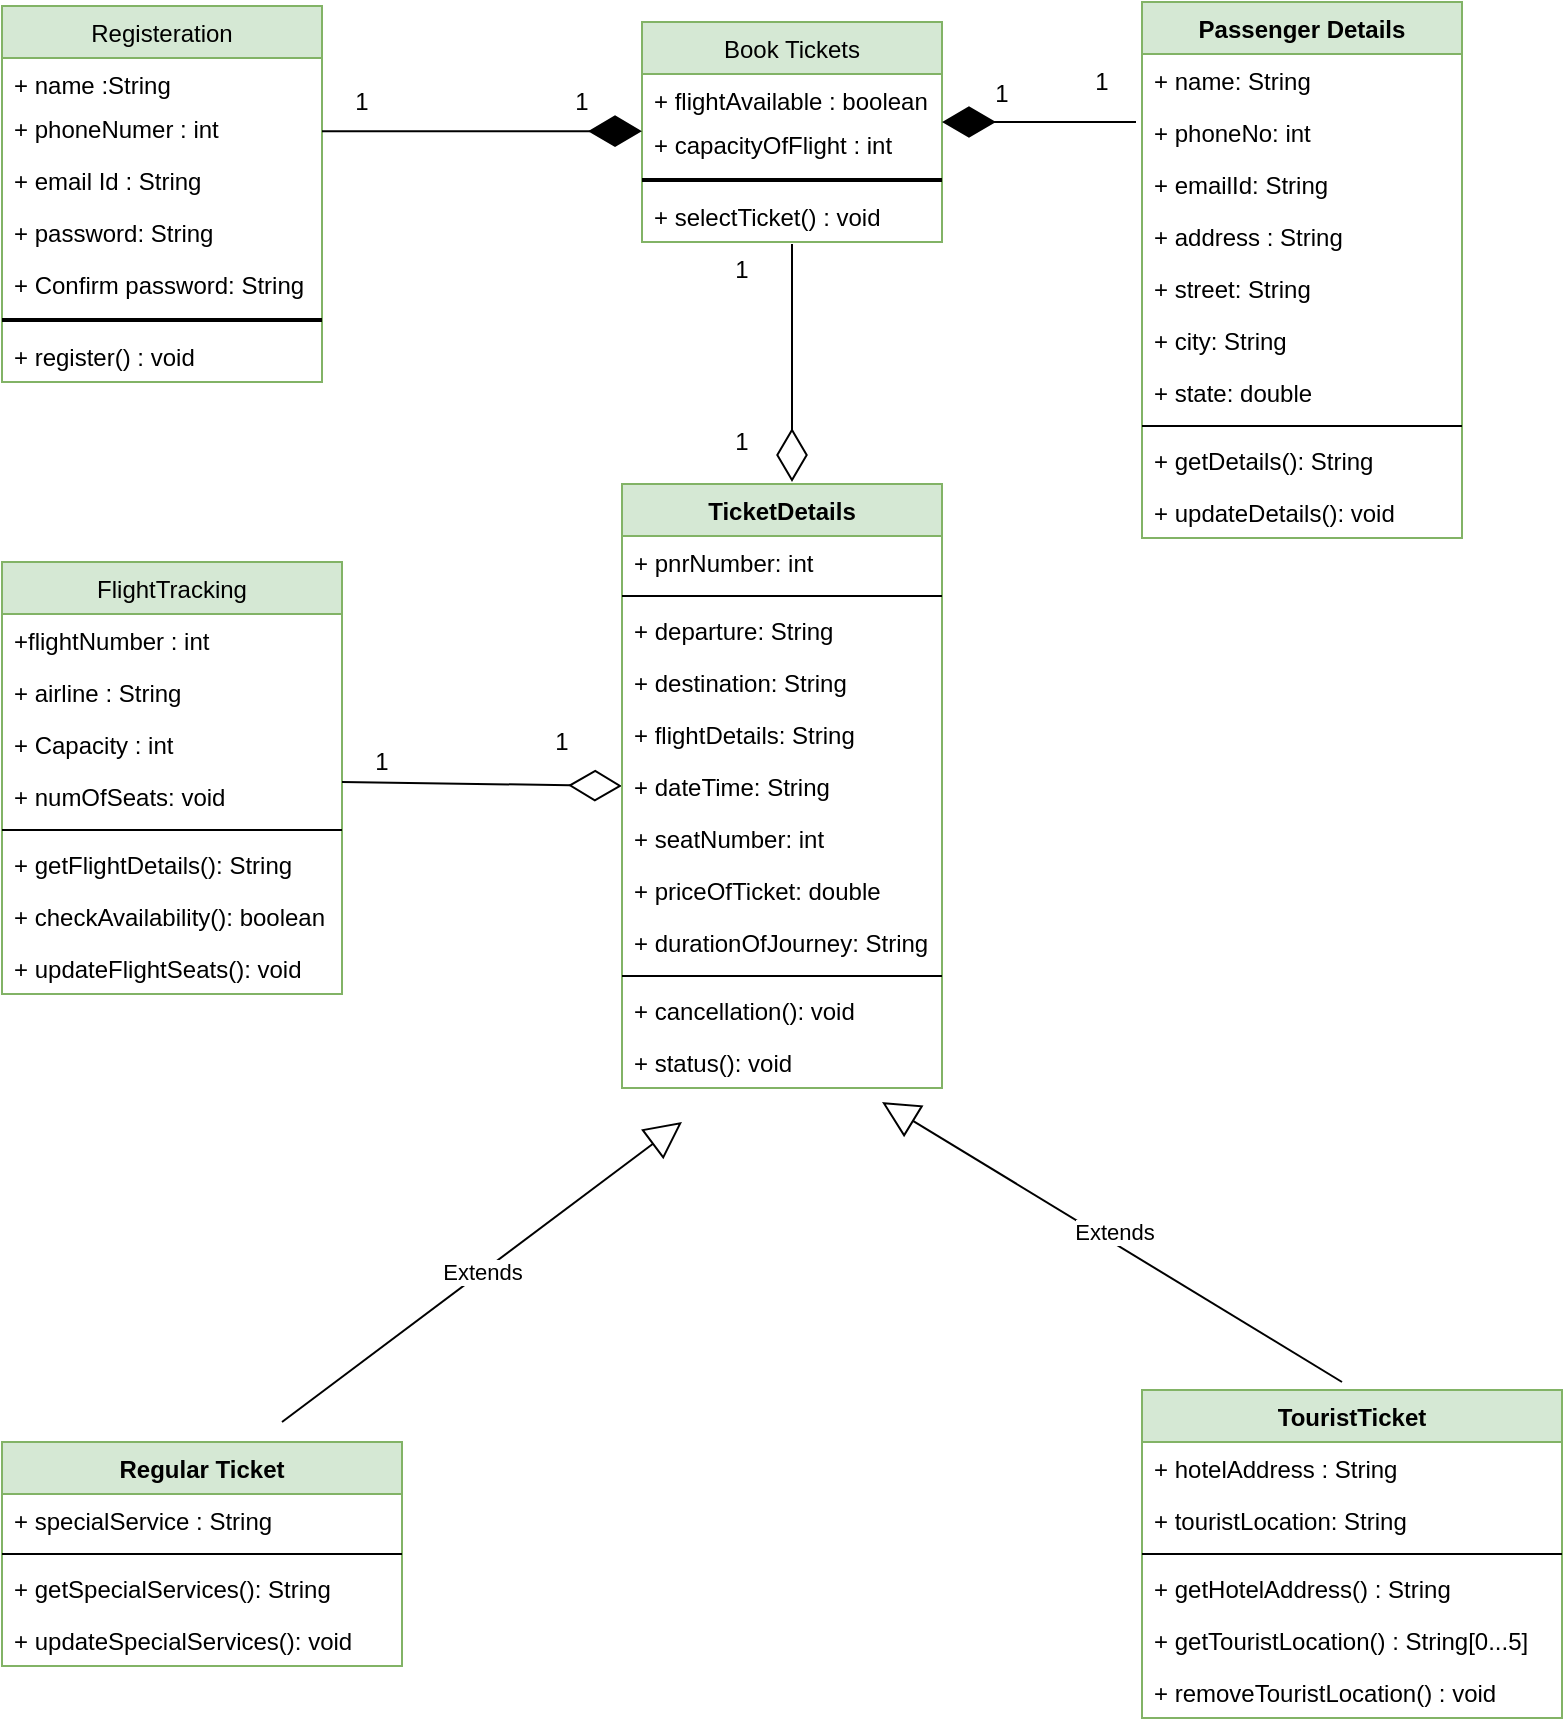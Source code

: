 <mxfile version="14.1.1" type="google"><diagram id="c8PK5GU7RByzK46x443Y" name="Page-1"><mxGraphModel dx="1695" dy="425" grid="1" gridSize="10" guides="1" tooltips="1" connect="1" arrows="1" fold="1" page="1" pageScale="1" pageWidth="827" pageHeight="1169" math="0" shadow="0"><root><mxCell id="0"/><mxCell id="1" parent="0"/><mxCell id="iqI9nsItoZL2ofo-kF7c-7" value="Registeration" style="swimlane;fontStyle=0;childLayout=stackLayout;horizontal=1;startSize=26;fillColor=#d5e8d4;horizontalStack=0;resizeParent=1;resizeParentMax=0;resizeLast=0;collapsible=1;marginBottom=0;strokeColor=#82b366;" parent="1" vertex="1"><mxGeometry y="2" width="160" height="188" as="geometry"><mxRectangle x="40" y="20" width="80" height="26" as="alternateBounds"/></mxGeometry></mxCell><mxCell id="iqI9nsItoZL2ofo-kF7c-8" value="+ name :String" style="text;strokeColor=none;fillColor=none;align=left;verticalAlign=top;spacingLeft=4;spacingRight=4;overflow=hidden;rotatable=0;points=[[0,0.5],[1,0.5]];portConstraint=eastwest;" parent="iqI9nsItoZL2ofo-kF7c-7" vertex="1"><mxGeometry y="26" width="160" height="22" as="geometry"/></mxCell><mxCell id="iqI9nsItoZL2ofo-kF7c-9" value="+ phoneNumer : int" style="text;strokeColor=none;fillColor=none;align=left;verticalAlign=top;spacingLeft=4;spacingRight=4;overflow=hidden;rotatable=0;points=[[0,0.5],[1,0.5]];portConstraint=eastwest;" parent="iqI9nsItoZL2ofo-kF7c-7" vertex="1"><mxGeometry y="48" width="160" height="26" as="geometry"/></mxCell><mxCell id="iqI9nsItoZL2ofo-kF7c-10" value="+ email Id : String" style="text;strokeColor=none;fillColor=none;align=left;verticalAlign=top;spacingLeft=4;spacingRight=4;overflow=hidden;rotatable=0;points=[[0,0.5],[1,0.5]];portConstraint=eastwest;" parent="iqI9nsItoZL2ofo-kF7c-7" vertex="1"><mxGeometry y="74" width="160" height="26" as="geometry"/></mxCell><mxCell id="iqI9nsItoZL2ofo-kF7c-60" value="+ password: String" style="text;strokeColor=none;fillColor=none;align=left;verticalAlign=top;spacingLeft=4;spacingRight=4;overflow=hidden;rotatable=0;points=[[0,0.5],[1,0.5]];portConstraint=eastwest;" parent="iqI9nsItoZL2ofo-kF7c-7" vertex="1"><mxGeometry y="100" width="160" height="26" as="geometry"/></mxCell><mxCell id="iqI9nsItoZL2ofo-kF7c-74" value="+ Confirm password: String" style="text;strokeColor=none;fillColor=none;align=left;verticalAlign=top;spacingLeft=4;spacingRight=4;overflow=hidden;rotatable=0;points=[[0,0.5],[1,0.5]];portConstraint=eastwest;" parent="iqI9nsItoZL2ofo-kF7c-7" vertex="1"><mxGeometry y="126" width="160" height="26" as="geometry"/></mxCell><mxCell id="iqI9nsItoZL2ofo-kF7c-64" value="" style="line;strokeWidth=2;html=1;" parent="iqI9nsItoZL2ofo-kF7c-7" vertex="1"><mxGeometry y="152" width="160" height="10" as="geometry"/></mxCell><mxCell id="iqI9nsItoZL2ofo-kF7c-63" value="+ register() : void" style="text;strokeColor=none;fillColor=none;align=left;verticalAlign=top;spacingLeft=4;spacingRight=4;overflow=hidden;rotatable=0;points=[[0,0.5],[1,0.5]];portConstraint=eastwest;" parent="iqI9nsItoZL2ofo-kF7c-7" vertex="1"><mxGeometry y="162" width="160" height="26" as="geometry"/></mxCell><mxCell id="iqI9nsItoZL2ofo-kF7c-38" value="Book Tickets" style="swimlane;fontStyle=0;childLayout=stackLayout;horizontal=1;startSize=26;fillColor=#d5e8d4;horizontalStack=0;resizeParent=1;resizeParentMax=0;resizeLast=0;collapsible=1;marginBottom=0;strokeColor=#82b366;" parent="1" vertex="1"><mxGeometry x="320" y="10" width="150" height="110" as="geometry"/></mxCell><mxCell id="iqI9nsItoZL2ofo-kF7c-39" value="+ flightAvailable : boolean" style="text;strokeColor=none;fillColor=none;align=left;verticalAlign=top;spacingLeft=4;spacingRight=4;overflow=hidden;rotatable=0;points=[[0,0.5],[1,0.5]];portConstraint=eastwest;" parent="iqI9nsItoZL2ofo-kF7c-38" vertex="1"><mxGeometry y="26" width="150" height="22" as="geometry"/></mxCell><mxCell id="iqI9nsItoZL2ofo-kF7c-40" value="+ capacityOfFlight : int" style="text;strokeColor=none;fillColor=none;align=left;verticalAlign=top;spacingLeft=4;spacingRight=4;overflow=hidden;rotatable=0;points=[[0,0.5],[1,0.5]];portConstraint=eastwest;" parent="iqI9nsItoZL2ofo-kF7c-38" vertex="1"><mxGeometry y="48" width="150" height="26" as="geometry"/></mxCell><mxCell id="iqI9nsItoZL2ofo-kF7c-76" value="" style="line;strokeWidth=2;html=1;" parent="iqI9nsItoZL2ofo-kF7c-38" vertex="1"><mxGeometry y="74" width="150" height="10" as="geometry"/></mxCell><mxCell id="iqI9nsItoZL2ofo-kF7c-75" value="+ selectTicket() : void" style="text;strokeColor=none;fillColor=none;align=left;verticalAlign=top;spacingLeft=4;spacingRight=4;overflow=hidden;rotatable=0;points=[[0,0.5],[1,0.5]];portConstraint=eastwest;" parent="iqI9nsItoZL2ofo-kF7c-38" vertex="1"><mxGeometry y="84" width="150" height="26" as="geometry"/></mxCell><mxCell id="iqI9nsItoZL2ofo-kF7c-43" value="FlightTracking" style="swimlane;fontStyle=0;childLayout=stackLayout;horizontal=1;startSize=26;fillColor=#d5e8d4;horizontalStack=0;resizeParent=1;resizeParentMax=0;resizeLast=0;collapsible=1;marginBottom=0;strokeColor=#82b366;" parent="1" vertex="1"><mxGeometry y="280" width="170" height="216" as="geometry"/></mxCell><mxCell id="iqI9nsItoZL2ofo-kF7c-44" value="+flightNumber : int " style="text;strokeColor=none;fillColor=none;align=left;verticalAlign=top;spacingLeft=4;spacingRight=4;overflow=hidden;rotatable=0;points=[[0,0.5],[1,0.5]];portConstraint=eastwest;" parent="iqI9nsItoZL2ofo-kF7c-43" vertex="1"><mxGeometry y="26" width="170" height="26" as="geometry"/></mxCell><mxCell id="iqI9nsItoZL2ofo-kF7c-45" value="+ airline : String" style="text;strokeColor=none;fillColor=none;align=left;verticalAlign=top;spacingLeft=4;spacingRight=4;overflow=hidden;rotatable=0;points=[[0,0.5],[1,0.5]];portConstraint=eastwest;" parent="iqI9nsItoZL2ofo-kF7c-43" vertex="1"><mxGeometry y="52" width="170" height="26" as="geometry"/></mxCell><mxCell id="iqI9nsItoZL2ofo-kF7c-46" value="+ Capacity : int " style="text;strokeColor=none;fillColor=none;align=left;verticalAlign=top;spacingLeft=4;spacingRight=4;overflow=hidden;rotatable=0;points=[[0,0.5],[1,0.5]];portConstraint=eastwest;" parent="iqI9nsItoZL2ofo-kF7c-43" vertex="1"><mxGeometry y="78" width="170" height="26" as="geometry"/></mxCell><mxCell id="iqI9nsItoZL2ofo-kF7c-125" value="" style="endArrow=diamondThin;endFill=0;endSize=24;html=1;entryX=0;entryY=0.5;entryDx=0;entryDy=0;" parent="iqI9nsItoZL2ofo-kF7c-43" target="iqI9nsItoZL2ofo-kF7c-102" edge="1"><mxGeometry width="160" relative="1" as="geometry"><mxPoint x="170" y="110" as="sourcePoint"/><mxPoint x="280" y="110" as="targetPoint"/></mxGeometry></mxCell><mxCell id="iqI9nsItoZL2ofo-kF7c-47" value="+ numOfSeats: void" style="text;strokeColor=none;fillColor=none;align=left;verticalAlign=top;spacingLeft=4;spacingRight=4;overflow=hidden;rotatable=0;points=[[0,0.5],[1,0.5]];portConstraint=eastwest;" parent="iqI9nsItoZL2ofo-kF7c-43" vertex="1"><mxGeometry y="104" width="170" height="26" as="geometry"/></mxCell><mxCell id="iqI9nsItoZL2ofo-kF7c-84" value="" style="line;strokeWidth=1;fillColor=none;align=left;verticalAlign=middle;spacingTop=-1;spacingLeft=3;spacingRight=3;rotatable=0;labelPosition=right;points=[];portConstraint=eastwest;" parent="iqI9nsItoZL2ofo-kF7c-43" vertex="1"><mxGeometry y="130" width="170" height="8" as="geometry"/></mxCell><mxCell id="iqI9nsItoZL2ofo-kF7c-81" value="+ getFlightDetails(): String" style="text;strokeColor=none;fillColor=none;align=left;verticalAlign=top;spacingLeft=4;spacingRight=4;overflow=hidden;rotatable=0;points=[[0,0.5],[1,0.5]];portConstraint=eastwest;" parent="iqI9nsItoZL2ofo-kF7c-43" vertex="1"><mxGeometry y="138" width="170" height="26" as="geometry"/></mxCell><mxCell id="iqI9nsItoZL2ofo-kF7c-82" value="+ checkAvailability(): boolean" style="text;strokeColor=none;fillColor=none;align=left;verticalAlign=top;spacingLeft=4;spacingRight=4;overflow=hidden;rotatable=0;points=[[0,0.5],[1,0.5]];portConstraint=eastwest;" parent="iqI9nsItoZL2ofo-kF7c-43" vertex="1"><mxGeometry y="164" width="170" height="26" as="geometry"/></mxCell><mxCell id="iqI9nsItoZL2ofo-kF7c-83" value="+ updateFlightSeats(): void" style="text;strokeColor=none;fillColor=none;align=left;verticalAlign=top;spacingLeft=4;spacingRight=4;overflow=hidden;rotatable=0;points=[[0,0.5],[1,0.5]];portConstraint=eastwest;" parent="iqI9nsItoZL2ofo-kF7c-43" vertex="1"><mxGeometry y="190" width="170" height="26" as="geometry"/></mxCell><mxCell id="iqI9nsItoZL2ofo-kF7c-77" value="Passenger Details" style="swimlane;fontStyle=1;align=center;verticalAlign=top;childLayout=stackLayout;horizontal=1;startSize=26;horizontalStack=0;resizeParent=1;resizeParentMax=0;resizeLast=0;collapsible=1;marginBottom=0;strokeColor=#82b366;fillColor=#d5e8d4;" parent="1" vertex="1"><mxGeometry x="570" width="160" height="268" as="geometry"/></mxCell><mxCell id="iqI9nsItoZL2ofo-kF7c-78" value="+ name: String" style="text;strokeColor=none;fillColor=none;align=left;verticalAlign=top;spacingLeft=4;spacingRight=4;overflow=hidden;rotatable=0;points=[[0,0.5],[1,0.5]];portConstraint=eastwest;" parent="iqI9nsItoZL2ofo-kF7c-77" vertex="1"><mxGeometry y="26" width="160" height="26" as="geometry"/></mxCell><mxCell id="iqI9nsItoZL2ofo-kF7c-80" value="+ phoneNo: int" style="text;strokeColor=none;fillColor=none;align=left;verticalAlign=top;spacingLeft=4;spacingRight=4;overflow=hidden;rotatable=0;points=[[0,0.5],[1,0.5]];portConstraint=eastwest;" parent="iqI9nsItoZL2ofo-kF7c-77" vertex="1"><mxGeometry y="52" width="160" height="26" as="geometry"/></mxCell><mxCell id="iqI9nsItoZL2ofo-kF7c-88" value="+ emailId: String" style="text;strokeColor=none;fillColor=none;align=left;verticalAlign=top;spacingLeft=4;spacingRight=4;overflow=hidden;rotatable=0;points=[[0,0.5],[1,0.5]];portConstraint=eastwest;" parent="iqI9nsItoZL2ofo-kF7c-77" vertex="1"><mxGeometry y="78" width="160" height="26" as="geometry"/></mxCell><mxCell id="iqI9nsItoZL2ofo-kF7c-89" value="+ address : String" style="text;strokeColor=none;fillColor=none;align=left;verticalAlign=top;spacingLeft=4;spacingRight=4;overflow=hidden;rotatable=0;points=[[0,0.5],[1,0.5]];portConstraint=eastwest;" parent="iqI9nsItoZL2ofo-kF7c-77" vertex="1"><mxGeometry y="104" width="160" height="26" as="geometry"/></mxCell><mxCell id="iqI9nsItoZL2ofo-kF7c-90" value="+ street: String" style="text;strokeColor=none;fillColor=none;align=left;verticalAlign=top;spacingLeft=4;spacingRight=4;overflow=hidden;rotatable=0;points=[[0,0.5],[1,0.5]];portConstraint=eastwest;" parent="iqI9nsItoZL2ofo-kF7c-77" vertex="1"><mxGeometry y="130" width="160" height="26" as="geometry"/></mxCell><mxCell id="iqI9nsItoZL2ofo-kF7c-91" value="+ city: String" style="text;strokeColor=none;fillColor=none;align=left;verticalAlign=top;spacingLeft=4;spacingRight=4;overflow=hidden;rotatable=0;points=[[0,0.5],[1,0.5]];portConstraint=eastwest;" parent="iqI9nsItoZL2ofo-kF7c-77" vertex="1"><mxGeometry y="156" width="160" height="26" as="geometry"/></mxCell><mxCell id="iqI9nsItoZL2ofo-kF7c-92" value="+ state: double" style="text;strokeColor=none;fillColor=none;align=left;verticalAlign=top;spacingLeft=4;spacingRight=4;overflow=hidden;rotatable=0;points=[[0,0.5],[1,0.5]];portConstraint=eastwest;" parent="iqI9nsItoZL2ofo-kF7c-77" vertex="1"><mxGeometry y="182" width="160" height="26" as="geometry"/></mxCell><mxCell id="iqI9nsItoZL2ofo-kF7c-95" value="" style="line;strokeWidth=1;fillColor=none;align=left;verticalAlign=middle;spacingTop=-1;spacingLeft=3;spacingRight=3;rotatable=0;labelPosition=right;points=[];portConstraint=eastwest;" parent="iqI9nsItoZL2ofo-kF7c-77" vertex="1"><mxGeometry y="208" width="160" height="8" as="geometry"/></mxCell><mxCell id="iqI9nsItoZL2ofo-kF7c-93" value="+ getDetails(): String" style="text;strokeColor=none;fillColor=none;align=left;verticalAlign=top;spacingLeft=4;spacingRight=4;overflow=hidden;rotatable=0;points=[[0,0.5],[1,0.5]];portConstraint=eastwest;" parent="iqI9nsItoZL2ofo-kF7c-77" vertex="1"><mxGeometry y="216" width="160" height="26" as="geometry"/></mxCell><mxCell id="iqI9nsItoZL2ofo-kF7c-94" value="+ updateDetails(): void" style="text;strokeColor=none;fillColor=none;align=left;verticalAlign=top;spacingLeft=4;spacingRight=4;overflow=hidden;rotatable=0;points=[[0,0.5],[1,0.5]];portConstraint=eastwest;" parent="iqI9nsItoZL2ofo-kF7c-77" vertex="1"><mxGeometry y="242" width="160" height="26" as="geometry"/></mxCell><mxCell id="iqI9nsItoZL2ofo-kF7c-86" value="" style="endArrow=diamondThin;endFill=1;endSize=24;html=1;" parent="1" edge="1"><mxGeometry width="160" relative="1" as="geometry"><mxPoint x="160" y="64.58" as="sourcePoint"/><mxPoint x="320" y="64.58" as="targetPoint"/></mxGeometry></mxCell><mxCell id="iqI9nsItoZL2ofo-kF7c-87" value="" style="endArrow=diamondThin;endFill=1;endSize=24;html=1;entryX=1;entryY=0.077;entryDx=0;entryDy=0;entryPerimeter=0;" parent="1" target="iqI9nsItoZL2ofo-kF7c-40" edge="1"><mxGeometry width="160" relative="1" as="geometry"><mxPoint x="567" y="60" as="sourcePoint"/><mxPoint x="540" y="120" as="targetPoint"/></mxGeometry></mxCell><mxCell id="iqI9nsItoZL2ofo-kF7c-96" value="TicketDetails" style="swimlane;fontStyle=1;align=center;verticalAlign=top;childLayout=stackLayout;horizontal=1;startSize=26;horizontalStack=0;resizeParent=1;resizeParentMax=0;resizeLast=0;collapsible=1;marginBottom=0;strokeColor=#82b366;fillColor=#d5e8d4;" parent="1" vertex="1"><mxGeometry x="310" y="241" width="160" height="302" as="geometry"/></mxCell><mxCell id="iqI9nsItoZL2ofo-kF7c-97" value="+ pnrNumber: int" style="text;strokeColor=none;fillColor=none;align=left;verticalAlign=top;spacingLeft=4;spacingRight=4;overflow=hidden;rotatable=0;points=[[0,0.5],[1,0.5]];portConstraint=eastwest;" parent="iqI9nsItoZL2ofo-kF7c-96" vertex="1"><mxGeometry y="26" width="160" height="26" as="geometry"/></mxCell><mxCell id="iqI9nsItoZL2ofo-kF7c-98" value="" style="line;strokeWidth=1;fillColor=none;align=left;verticalAlign=middle;spacingTop=-1;spacingLeft=3;spacingRight=3;rotatable=0;labelPosition=right;points=[];portConstraint=eastwest;" parent="iqI9nsItoZL2ofo-kF7c-96" vertex="1"><mxGeometry y="52" width="160" height="8" as="geometry"/></mxCell><mxCell id="iqI9nsItoZL2ofo-kF7c-99" value="+ departure: String" style="text;strokeColor=none;fillColor=none;align=left;verticalAlign=top;spacingLeft=4;spacingRight=4;overflow=hidden;rotatable=0;points=[[0,0.5],[1,0.5]];portConstraint=eastwest;" parent="iqI9nsItoZL2ofo-kF7c-96" vertex="1"><mxGeometry y="60" width="160" height="26" as="geometry"/></mxCell><mxCell id="iqI9nsItoZL2ofo-kF7c-100" value="+ destination: String" style="text;strokeColor=none;fillColor=none;align=left;verticalAlign=top;spacingLeft=4;spacingRight=4;overflow=hidden;rotatable=0;points=[[0,0.5],[1,0.5]];portConstraint=eastwest;" parent="iqI9nsItoZL2ofo-kF7c-96" vertex="1"><mxGeometry y="86" width="160" height="26" as="geometry"/></mxCell><mxCell id="iqI9nsItoZL2ofo-kF7c-101" value="+ flightDetails: String" style="text;strokeColor=none;fillColor=none;align=left;verticalAlign=top;spacingLeft=4;spacingRight=4;overflow=hidden;rotatable=0;points=[[0,0.5],[1,0.5]];portConstraint=eastwest;" parent="iqI9nsItoZL2ofo-kF7c-96" vertex="1"><mxGeometry y="112" width="160" height="26" as="geometry"/></mxCell><mxCell id="iqI9nsItoZL2ofo-kF7c-102" value="+ dateTime: String" style="text;strokeColor=none;fillColor=none;align=left;verticalAlign=top;spacingLeft=4;spacingRight=4;overflow=hidden;rotatable=0;points=[[0,0.5],[1,0.5]];portConstraint=eastwest;" parent="iqI9nsItoZL2ofo-kF7c-96" vertex="1"><mxGeometry y="138" width="160" height="26" as="geometry"/></mxCell><mxCell id="iqI9nsItoZL2ofo-kF7c-103" value="+ seatNumber: int" style="text;strokeColor=none;fillColor=none;align=left;verticalAlign=top;spacingLeft=4;spacingRight=4;overflow=hidden;rotatable=0;points=[[0,0.5],[1,0.5]];portConstraint=eastwest;" parent="iqI9nsItoZL2ofo-kF7c-96" vertex="1"><mxGeometry y="164" width="160" height="26" as="geometry"/></mxCell><mxCell id="iqI9nsItoZL2ofo-kF7c-104" value="+ priceOfTicket: double" style="text;strokeColor=none;fillColor=none;align=left;verticalAlign=top;spacingLeft=4;spacingRight=4;overflow=hidden;rotatable=0;points=[[0,0.5],[1,0.5]];portConstraint=eastwest;" parent="iqI9nsItoZL2ofo-kF7c-96" vertex="1"><mxGeometry y="190" width="160" height="26" as="geometry"/></mxCell><mxCell id="iqI9nsItoZL2ofo-kF7c-105" value="+ durationOfJourney: String" style="text;strokeColor=none;fillColor=none;align=left;verticalAlign=top;spacingLeft=4;spacingRight=4;overflow=hidden;rotatable=0;points=[[0,0.5],[1,0.5]];portConstraint=eastwest;" parent="iqI9nsItoZL2ofo-kF7c-96" vertex="1"><mxGeometry y="216" width="160" height="26" as="geometry"/></mxCell><mxCell id="iqI9nsItoZL2ofo-kF7c-109" value="" style="line;strokeWidth=1;fillColor=none;align=left;verticalAlign=middle;spacingTop=-1;spacingLeft=3;spacingRight=3;rotatable=0;labelPosition=right;points=[];portConstraint=eastwest;" parent="iqI9nsItoZL2ofo-kF7c-96" vertex="1"><mxGeometry y="242" width="160" height="8" as="geometry"/></mxCell><mxCell id="iqI9nsItoZL2ofo-kF7c-106" value="+ cancellation(): void" style="text;strokeColor=none;fillColor=none;align=left;verticalAlign=top;spacingLeft=4;spacingRight=4;overflow=hidden;rotatable=0;points=[[0,0.5],[1,0.5]];portConstraint=eastwest;" parent="iqI9nsItoZL2ofo-kF7c-96" vertex="1"><mxGeometry y="250" width="160" height="26" as="geometry"/></mxCell><mxCell id="iqI9nsItoZL2ofo-kF7c-107" value="+ status(): void" style="text;strokeColor=none;fillColor=none;align=left;verticalAlign=top;spacingLeft=4;spacingRight=4;overflow=hidden;rotatable=0;points=[[0,0.5],[1,0.5]];portConstraint=eastwest;" parent="iqI9nsItoZL2ofo-kF7c-96" vertex="1"><mxGeometry y="276" width="160" height="26" as="geometry"/></mxCell><mxCell id="iqI9nsItoZL2ofo-kF7c-110" value="Regular Ticket" style="swimlane;fontStyle=1;align=center;verticalAlign=top;childLayout=stackLayout;horizontal=1;startSize=26;horizontalStack=0;resizeParent=1;resizeParentMax=0;resizeLast=0;collapsible=1;marginBottom=0;strokeColor=#82b366;labelBackgroundColor=none;gradientDirection=east;fillColor=#d5e8d4;" parent="1" vertex="1"><mxGeometry y="720" width="200" height="112" as="geometry"/></mxCell><mxCell id="iqI9nsItoZL2ofo-kF7c-111" value="+ specialService : String" style="text;strokeColor=none;fillColor=none;align=left;verticalAlign=top;spacingLeft=4;spacingRight=4;overflow=hidden;rotatable=0;points=[[0,0.5],[1,0.5]];portConstraint=eastwest;" parent="iqI9nsItoZL2ofo-kF7c-110" vertex="1"><mxGeometry y="26" width="200" height="26" as="geometry"/></mxCell><mxCell id="iqI9nsItoZL2ofo-kF7c-130" value="" style="line;strokeWidth=1;fillColor=none;align=left;verticalAlign=middle;spacingTop=-1;spacingLeft=3;spacingRight=3;rotatable=0;labelPosition=right;points=[];portConstraint=eastwest;" parent="iqI9nsItoZL2ofo-kF7c-110" vertex="1"><mxGeometry y="52" width="200" height="8" as="geometry"/></mxCell><mxCell id="iqI9nsItoZL2ofo-kF7c-115" value="+ getSpecialServices(): String" style="text;strokeColor=none;fillColor=none;align=left;verticalAlign=top;spacingLeft=4;spacingRight=4;overflow=hidden;rotatable=0;points=[[0,0.5],[1,0.5]];portConstraint=eastwest;" parent="iqI9nsItoZL2ofo-kF7c-110" vertex="1"><mxGeometry y="60" width="200" height="26" as="geometry"/></mxCell><mxCell id="iqI9nsItoZL2ofo-kF7c-113" value="+ updateSpecialServices(): void" style="text;strokeColor=none;fillColor=none;align=left;verticalAlign=top;spacingLeft=4;spacingRight=4;overflow=hidden;rotatable=0;points=[[0,0.5],[1,0.5]];portConstraint=eastwest;" parent="iqI9nsItoZL2ofo-kF7c-110" vertex="1"><mxGeometry y="86" width="200" height="26" as="geometry"/></mxCell><mxCell id="iqI9nsItoZL2ofo-kF7c-116" value="TouristTicket" style="swimlane;fontStyle=1;align=center;verticalAlign=top;childLayout=stackLayout;horizontal=1;startSize=26;horizontalStack=0;resizeParent=1;resizeParentMax=0;resizeLast=0;collapsible=1;marginBottom=0;strokeColor=#82b366;fillColor=#d5e8d4;" parent="1" vertex="1"><mxGeometry x="570" y="694" width="210" height="164" as="geometry"/></mxCell><mxCell id="iqI9nsItoZL2ofo-kF7c-117" value="+ hotelAddress : String" style="text;strokeColor=none;fillColor=none;align=left;verticalAlign=top;spacingLeft=4;spacingRight=4;overflow=hidden;rotatable=0;points=[[0,0.5],[1,0.5]];portConstraint=eastwest;" parent="iqI9nsItoZL2ofo-kF7c-116" vertex="1"><mxGeometry y="26" width="210" height="26" as="geometry"/></mxCell><mxCell id="iqI9nsItoZL2ofo-kF7c-119" value="+ touristLocation: String" style="text;strokeColor=none;fillColor=none;align=left;verticalAlign=top;spacingLeft=4;spacingRight=4;overflow=hidden;rotatable=0;points=[[0,0.5],[1,0.5]];portConstraint=eastwest;" parent="iqI9nsItoZL2ofo-kF7c-116" vertex="1"><mxGeometry y="52" width="210" height="26" as="geometry"/></mxCell><mxCell id="iqI9nsItoZL2ofo-kF7c-121" value="" style="line;strokeWidth=1;fillColor=none;align=left;verticalAlign=middle;spacingTop=-1;spacingLeft=3;spacingRight=3;rotatable=0;labelPosition=right;points=[];portConstraint=eastwest;" parent="iqI9nsItoZL2ofo-kF7c-116" vertex="1"><mxGeometry y="78" width="210" height="8" as="geometry"/></mxCell><mxCell id="iqI9nsItoZL2ofo-kF7c-120" value="+ getHotelAddress() : String" style="text;strokeColor=none;fillColor=none;align=left;verticalAlign=top;spacingLeft=4;spacingRight=4;overflow=hidden;rotatable=0;points=[[0,0.5],[1,0.5]];portConstraint=eastwest;" parent="iqI9nsItoZL2ofo-kF7c-116" vertex="1"><mxGeometry y="86" width="210" height="26" as="geometry"/></mxCell><mxCell id="iqI9nsItoZL2ofo-kF7c-122" value="+ getTouristLocation() : String[0...5]" style="text;strokeColor=none;fillColor=none;align=left;verticalAlign=top;spacingLeft=4;spacingRight=4;overflow=hidden;rotatable=0;points=[[0,0.5],[1,0.5]];portConstraint=eastwest;" parent="iqI9nsItoZL2ofo-kF7c-116" vertex="1"><mxGeometry y="112" width="210" height="26" as="geometry"/></mxCell><mxCell id="iqI9nsItoZL2ofo-kF7c-123" value="+ removeTouristLocation() : void" style="text;strokeColor=none;fillColor=none;align=left;verticalAlign=top;spacingLeft=4;spacingRight=4;overflow=hidden;rotatable=0;points=[[0,0.5],[1,0.5]];portConstraint=eastwest;" parent="iqI9nsItoZL2ofo-kF7c-116" vertex="1"><mxGeometry y="138" width="210" height="26" as="geometry"/></mxCell><mxCell id="iqI9nsItoZL2ofo-kF7c-126" value="" style="endArrow=diamondThin;endFill=0;endSize=24;html=1;" parent="1" edge="1"><mxGeometry width="160" relative="1" as="geometry"><mxPoint x="395" y="121" as="sourcePoint"/><mxPoint x="395" y="240" as="targetPoint"/></mxGeometry></mxCell><mxCell id="iqI9nsItoZL2ofo-kF7c-128" value="Extends" style="endArrow=block;endSize=16;endFill=0;html=1;" parent="1" edge="1"><mxGeometry width="160" relative="1" as="geometry"><mxPoint x="140" y="710" as="sourcePoint"/><mxPoint x="340" y="560" as="targetPoint"/></mxGeometry></mxCell><mxCell id="iqI9nsItoZL2ofo-kF7c-129" value="Extends" style="endArrow=block;endSize=16;endFill=0;html=1;" parent="1" edge="1"><mxGeometry x="0.021" y="-4" width="160" relative="1" as="geometry"><mxPoint x="670" y="690" as="sourcePoint"/><mxPoint x="440" y="550" as="targetPoint"/><mxPoint x="1" as="offset"/></mxGeometry></mxCell><mxCell id="iqI9nsItoZL2ofo-kF7c-133" value="1" style="text;html=1;strokeColor=none;fillColor=none;align=center;verticalAlign=middle;whiteSpace=wrap;rounded=0;" parent="1" vertex="1"><mxGeometry x="160" y="40" width="40" height="20" as="geometry"/></mxCell><mxCell id="iqI9nsItoZL2ofo-kF7c-134" value="1" style="text;html=1;strokeColor=none;fillColor=none;align=center;verticalAlign=middle;whiteSpace=wrap;rounded=0;" parent="1" vertex="1"><mxGeometry x="270" y="40" width="40" height="20" as="geometry"/></mxCell><mxCell id="iqI9nsItoZL2ofo-kF7c-136" value="1" style="text;html=1;strokeColor=none;fillColor=none;align=center;verticalAlign=middle;whiteSpace=wrap;rounded=0;" parent="1" vertex="1"><mxGeometry x="530" y="30" width="40" height="20" as="geometry"/></mxCell><mxCell id="iqI9nsItoZL2ofo-kF7c-138" value="1" style="text;html=1;strokeColor=none;fillColor=none;align=center;verticalAlign=middle;whiteSpace=wrap;rounded=0;" parent="1" vertex="1"><mxGeometry x="480" y="36" width="40" height="20" as="geometry"/></mxCell><mxCell id="iqI9nsItoZL2ofo-kF7c-139" value="1" style="text;html=1;strokeColor=none;fillColor=none;align=center;verticalAlign=middle;whiteSpace=wrap;rounded=0;" parent="1" vertex="1"><mxGeometry x="350" y="124" width="40" height="20" as="geometry"/></mxCell><mxCell id="iqI9nsItoZL2ofo-kF7c-141" value="1" style="text;html=1;strokeColor=none;fillColor=none;align=center;verticalAlign=middle;whiteSpace=wrap;rounded=0;" parent="1" vertex="1"><mxGeometry x="350" y="210" width="40" height="20" as="geometry"/></mxCell><mxCell id="iqI9nsItoZL2ofo-kF7c-143" value="1" style="text;html=1;strokeColor=none;fillColor=none;align=center;verticalAlign=middle;whiteSpace=wrap;rounded=0;" parent="1" vertex="1"><mxGeometry x="170" y="370" width="40" height="20" as="geometry"/></mxCell><mxCell id="iqI9nsItoZL2ofo-kF7c-147" value="1" style="text;html=1;strokeColor=none;fillColor=none;align=center;verticalAlign=middle;whiteSpace=wrap;rounded=0;" parent="1" vertex="1"><mxGeometry x="260" y="360" width="40" height="20" as="geometry"/></mxCell></root></mxGraphModel></diagram></mxfile>